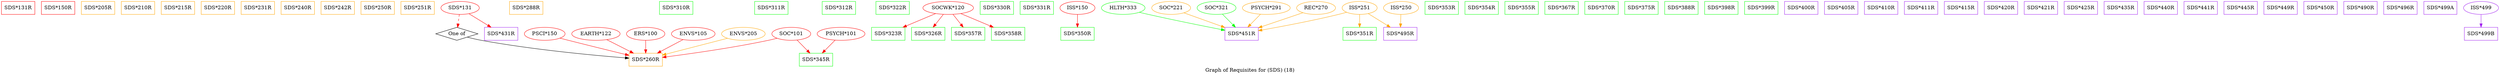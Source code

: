 strict digraph "" {
	graph [bb="0,0,6871.1,203",
		label="Graph of Requisites for (SDS) (18)",
		lheight=0.21,
		lp="3435.5,11.5",
		lwidth=3.42
	];
	node [label="\N"];
	"SDS*131R"	[color=red,
		height=0.5,
		pos="46,185",
		shape=box,
		width=1.2778];
	"SDS*150R"	[color=red,
		height=0.5,
		pos="156,185",
		shape=box,
		width=1.2778];
	"SDS*205R"	[color=orange,
		height=0.5,
		pos="266,185",
		shape=box,
		width=1.2778];
	"SDS*210R"	[color=orange,
		height=0.5,
		pos="376,185",
		shape=box,
		width=1.2778];
	"SDS*215R"	[color=orange,
		height=0.5,
		pos="486,185",
		shape=box,
		width=1.2778];
	"SDS*220R"	[color=orange,
		height=0.5,
		pos="596,185",
		shape=box,
		width=1.2778];
	"SDS*231R"	[color=orange,
		height=0.5,
		pos="706,185",
		shape=box,
		width=1.2778];
	"SDS*240R"	[color=orange,
		height=0.5,
		pos="816,185",
		shape=box,
		width=1.2778];
	"SDS*242R"	[color=orange,
		height=0.5,
		pos="926,185",
		shape=box,
		width=1.2778];
	"SDS*250R"	[color=orange,
		height=0.5,
		pos="1036,185",
		shape=box,
		width=1.2778];
	"SDS*251R"	[color=orange,
		height=0.5,
		pos="1146,185",
		shape=box,
		width=1.2778];
	"SDS*260R"	[color=orange,
		height=0.5,
		pos="1773,41",
		shape=box,
		width=1.2778];
	of268	[height=0.5,
		label="One of",
		pos="1254,113",
		shape=diamond,
		width=1.6085];
	of268 -> "SDS*260R"	[pos="e,1726.8,45.393 1282.8,103.8 1294.6,100.68 1308.4,97.332 1321,95 1462.3,68.908 1630.9,53.14 1716.8,46.196"];
	"SDS*131"	[color=red,
		height=0.5,
		pos="1263,185",
		width=1.4624];
	"SDS*131" -> of268	[color=red,
		pos="e,1256.1,130.62 1260.8,166.7 1259.8,158.87 1258.6,149.44 1257.4,140.73",
		style=dashed];
	"SDS*431R"	[color=purple,
		height=0.5,
		pos="1376,113",
		shape=box,
		width=1.2778];
	"SDS*131" -> "SDS*431R"	[color=red,
		pos="e,1348.2,131.21 1287.2,168.98 1302.5,159.54 1322.4,147.18 1339.6,136.57"];
	"PSCI*150"	[color=red,
		height=0.5,
		pos="1496,113",
		width=1.5526];
	"PSCI*150" -> "SDS*260R"	[color=red,
		pos="e,1726.6,53.436 1537.9,100.96 1545.6,98.961 1553.5,96.908 1561,95 1613.7,81.511 1674,66.491 1716.7,55.896"];
	"SOC*101"	[color=red,
		height=0.5,
		pos="2172,113",
		width=1.4804];
	"SOC*101" -> "SDS*260R"	[color=red,
		pos="e,1819.1,47.59 2133.1,100.63 2125.5,98.6 2117.5,96.619 2110,95 2012,73.92 1896.2,57.541 1829,48.865"];
	"SDS*345R"	[color=green,
		height=0.5,
		pos="2240,41",
		shape=box,
		width=1.2778];
	"SOC*101" -> "SDS*345R"	[color=red,
		pos="e,2223.4,59.124 2187.8,95.765 2196.2,87.096 2206.7,76.248 2216.1,66.57"];
	"EARTH*122"	[color=red,
		height=0.5,
		pos="1636,113",
		width=1.8415];
	"EARTH*122" -> "SDS*260R"	[color=red,
		pos="e,1739.5,59.127 1665.7,96.811 1684.6,87.144 1709.5,74.47 1730.4,63.744"];
	"ERS*100"	[color=red,
		height=0.5,
		pos="1773,113",
		width=1.4624];
	"ERS*100" -> "SDS*260R"	[color=red,
		pos="e,1773,59.104 1773,94.697 1773,86.983 1773,77.712 1773,69.112"];
	"ENVS*105"	[color=red,
		height=0.5,
		pos="1903,113",
		width=1.661];
	"ENVS*105" -> "SDS*260R"	[color=red,
		pos="e,1805,59.209 1875.1,96.983 1857.3,87.368 1833.8,74.727 1813.8,63.991"];
	"ENVS*205"	[color=orange,
		height=0.5,
		pos="2041,113",
		width=1.661];
	"ENVS*205" -> "SDS*260R"	[color=orange,
		pos="e,1819.3,54.103 1997.3,100.6 1951.5,88.612 1879.1,69.716 1829,56.637"];
	"SDS*288R"	[color=orange,
		height=0.5,
		pos="1445,185",
		shape=box,
		width=1.2778];
	"SDS*310R"	[color=green,
		height=0.5,
		pos="1857,185",
		shape=box,
		width=1.2778];
	"SDS*311R"	[color=green,
		height=0.5,
		pos="2118,185",
		shape=box,
		width=1.2778];
	"SDS*312R"	[color=green,
		height=0.5,
		pos="2303,185",
		shape=box,
		width=1.2778];
	"SDS*322R"	[color=green,
		height=0.5,
		pos="2451,185",
		shape=box,
		width=1.2778];
	"SDS*323R"	[color=green,
		height=0.5,
		pos="2439,113",
		shape=box,
		width=1.2778];
	"SOCWK*120"	[color=red,
		height=0.5,
		pos="2604,185",
		width=1.9318];
	"SOCWK*120" -> "SDS*323R"	[color=red,
		pos="e,2479.4,131.12 2569.4,169.33 2546,159.4 2514.7,146.14 2488.7,135.08"];
	"SDS*326R"	[color=green,
		height=0.5,
		pos="2549,113",
		shape=box,
		width=1.2778];
	"SOCWK*120" -> "SDS*326R"	[color=red,
		pos="e,2562.6,131.28 2590.7,167.05 2584.2,158.75 2576.2,148.58 2568.9,139.38"];
	"SDS*357R"	[color=green,
		height=0.5,
		pos="2659,113",
		shape=box,
		width=1.2778];
	"SOCWK*120" -> "SDS*357R"	[color=red,
		pos="e,2645.4,131.28 2617.3,167.05 2623.8,158.75 2631.8,148.58 2639.1,139.38"];
	"SDS*358R"	[color=green,
		height=0.5,
		pos="2769,113",
		shape=box,
		width=1.2778];
	"SOCWK*120" -> "SDS*358R"	[color=red,
		pos="e,2728.6,131.12 2638.6,169.33 2662,159.4 2693.3,146.14 2719.3,135.08"];
	"SDS*330R"	[color=green,
		height=0.5,
		pos="2738,185",
		shape=box,
		width=1.2778];
	"SDS*331R"	[color=green,
		height=0.5,
		pos="2848,185",
		shape=box,
		width=1.2778];
	"PSYCH*101"	[color=red,
		height=0.5,
		pos="2309,113",
		width=1.8234];
	"PSYCH*101" -> "SDS*345R"	[color=red,
		pos="e,2257.2,59.447 2292.6,95.411 2284.2,86.861 2273.8,76.263 2264.4,66.766"];
	"SDS*350R"	[color=green,
		height=0.5,
		pos="2960,113",
		shape=box,
		width=1.2778];
	"ISS*150"	[color=red,
		height=0.5,
		pos="2960,185",
		width=1.336];
	"ISS*150" -> "SDS*350R"	[color=red,
		pos="e,2960,131.1 2960,166.7 2960,158.98 2960,149.71 2960,141.11"];
	"SDS*351R"	[color=green,
		height=0.5,
		pos="3735,113",
		shape=box,
		width=1.2778];
	"ISS*251"	[color=orange,
		height=0.5,
		pos="3735,185",
		width=1.336];
	"ISS*251" -> "SDS*351R"	[color=orange,
		pos="e,3735,131.1 3735,166.7 3735,158.98 3735,149.71 3735,141.11"];
	"SDS*451R"	[color=purple,
		height=0.5,
		pos="3411,113",
		shape=box,
		width=1.2778];
	"ISS*251" -> "SDS*451R"	[color=orange,
		pos="e,3457.1,121.8 3699.3,172.78 3692.2,170.74 3684.9,168.71 3678,167 3605.8,149.11 3521.5,133.19 3467.2,123.58"];
	"SDS*495R"	[color=purple,
		height=0.5,
		pos="3847,113",
		shape=box,
		width=1.2778];
	"ISS*251" -> "SDS*495R"	[color=orange,
		pos="e,3819.7,131.04 3758.8,169.15 3774,159.65 3794,147.15 3811.1,136.45"];
	"SDS*353R"	[color=green,
		height=0.5,
		pos="3961,185",
		shape=box,
		width=1.2778];
	"SDS*354R"	[color=green,
		height=0.5,
		pos="4071,185",
		shape=box,
		width=1.2778];
	"SDS*355R"	[color=green,
		height=0.5,
		pos="4181,185",
		shape=box,
		width=1.2778];
	"SDS*367R"	[color=green,
		height=0.5,
		pos="4291,185",
		shape=box,
		width=1.2778];
	"SDS*370R"	[color=green,
		height=0.5,
		pos="4401,185",
		shape=box,
		width=1.2778];
	"SDS*375R"	[color=green,
		height=0.5,
		pos="4511,185",
		shape=box,
		width=1.2778];
	"SDS*388R"	[color=green,
		height=0.5,
		pos="4621,185",
		shape=box,
		width=1.2778];
	"SDS*398R"	[color=green,
		height=0.5,
		pos="4731,185",
		shape=box,
		width=1.2778];
	"SDS*399R"	[color=green,
		height=0.5,
		pos="4841,185",
		shape=box,
		width=1.2778];
	"SDS*400R"	[color=purple,
		height=0.5,
		pos="4951,185",
		shape=box,
		width=1.2778];
	"SDS*405R"	[color=purple,
		height=0.5,
		pos="5061,185",
		shape=box,
		width=1.2778];
	"SDS*410R"	[color=purple,
		height=0.5,
		pos="5171,185",
		shape=box,
		width=1.2778];
	"SDS*411R"	[color=purple,
		height=0.5,
		pos="5281,185",
		shape=box,
		width=1.2778];
	"SDS*415R"	[color=purple,
		height=0.5,
		pos="5391,185",
		shape=box,
		width=1.2778];
	"SDS*420R"	[color=purple,
		height=0.5,
		pos="5501,185",
		shape=box,
		width=1.2778];
	"SDS*421R"	[color=purple,
		height=0.5,
		pos="5611,185",
		shape=box,
		width=1.2778];
	"SDS*425R"	[color=purple,
		height=0.5,
		pos="5721,185",
		shape=box,
		width=1.2778];
	"SDS*435R"	[color=purple,
		height=0.5,
		pos="5831,185",
		shape=box,
		width=1.2778];
	"SDS*440R"	[color=purple,
		height=0.5,
		pos="5941,185",
		shape=box,
		width=1.2778];
	"SDS*441R"	[color=purple,
		height=0.5,
		pos="6051,185",
		shape=box,
		width=1.2778];
	"SDS*445R"	[color=purple,
		height=0.5,
		pos="6161,185",
		shape=box,
		width=1.2778];
	"SDS*449R"	[color=purple,
		height=0.5,
		pos="6271,185",
		shape=box,
		width=1.2778];
	"SDS*450R"	[color=purple,
		height=0.5,
		pos="6381,185",
		shape=box,
		width=1.2778];
	"HLTH*333"	[color=green,
		height=0.5,
		pos="3086,185",
		width=1.661];
	"HLTH*333" -> "SDS*451R"	[color=green,
		pos="e,3364.6,123.06 3130.5,172.78 3138.6,170.8 3147.1,168.8 3155,167 3223.5,151.48 3302.7,135.37 3354.6,125.04"];
	"SOC*221"	[color=orange,
		height=0.5,
		pos="3217,185",
		width=1.4804];
	"SOC*221" -> "SDS*451R"	[color=orange,
		pos="e,3364.8,130.67 3252.1,171.32 3280.9,160.96 3322,146.12 3355.2,134.13"];
	"SOC*321"	[color=green,
		height=0.5,
		pos="3342,185",
		width=1.4804];
	"SOC*321" -> "SDS*451R"	[color=green,
		pos="e,3394.1,131.12 3358,167.76 3366.6,159.01 3377.5,148.03 3387.1,138.28"];
	"PSYCH*291"	[color=orange,
		height=0.5,
		pos="3479,185",
		width=1.8234];
	"PSYCH*291" -> "SDS*451R"	[color=orange,
		pos="e,3427.9,131.45 3462.9,167.41 3454.6,158.86 3444.3,148.26 3435.1,138.77"];
	"REC*270"	[color=orange,
		height=0.5,
		pos="3616,185",
		width=1.4804];
	"REC*270" -> "SDS*451R"	[color=orange,
		pos="e,3457.2,129.79 3579.8,171.65 3548.6,160.99 3503,145.43 3467.1,133.16"];
	"SDS*490R"	[color=purple,
		height=0.5,
		pos="6491,185",
		shape=box,
		width=1.2778];
	"ISS*250"	[color=orange,
		height=0.5,
		pos="3849,185",
		width=1.336];
	"ISS*250" -> "SDS*495R"	[color=orange,
		pos="e,3847.5,131.1 3848.5,166.7 3848.3,158.98 3848,149.71 3847.8,141.11"];
	"SDS*496R"	[color=purple,
		height=0.5,
		pos="6601,185",
		shape=box,
		width=1.2778];
	"SDS*499A"	[color=purple,
		height=0.5,
		pos="6711,185",
		shape=box,
		width=1.2639];
	"SDS*499B"	[color=purple,
		height=0.5,
		pos="6823,113",
		shape=box,
		width=1.2778];
	"ISS*499"	[color=purple,
		height=0.5,
		pos="6823,185",
		width=1.336];
	"ISS*499" -> "SDS*499B"	[color=purple,
		pos="e,6823,131.1 6823,166.7 6823,158.98 6823,149.71 6823,141.11"];
}

